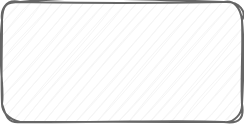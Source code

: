 <mxfile version="13.6.5">
    <diagram id="xlsikLIpMyOUQBgTAqoc" name="第 1 页">
        <mxGraphModel dx="550" dy="526" grid="1" gridSize="10" guides="1" tooltips="1" connect="1" arrows="1" fold="1" page="1" pageScale="1" pageWidth="827" pageHeight="1169" background="#FFFFFF" math="0" shadow="0">
            <root>
                <mxCell id="0"/>
                <mxCell id="1" parent="0"/>
                <mxCell id="2" value="" style="whiteSpace=wrap;html=1;fillColor=#f5f5f5;strokeColor=#666666;fontColor=#333333;sketch=1;rounded=1;" vertex="1" parent="1">
                    <mxGeometry x="130" y="130" width="120" height="60" as="geometry"/>
                </mxCell>
            </root>
        </mxGraphModel>
    </diagram>
</mxfile>
